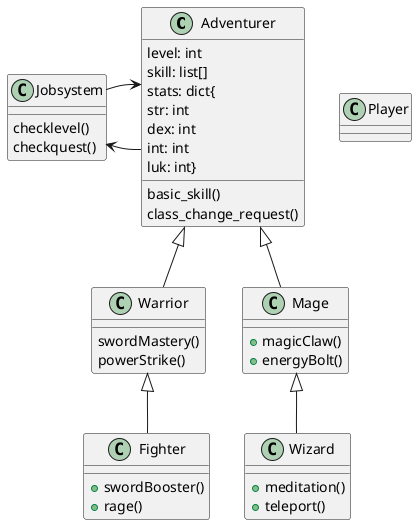 @startuml

Adventurer <|-- Warrior
Adventurer <|-- Mage
Warrior <|--Fighter
Mage<|--Wizard

Jobsystem <- Adventurer
Adventurer <-- Jobsystem

class Player{

}

class Adventurer{
    level: int
    skill: list[]
    stats: dict{
     str: int
     dex: int
     int: int
     luk: int}
    basic_skill()
    class_change_request()
}

class Jobsystem{
    checklevel()
    checkquest()
}

class Warrior{
    swordMastery()
    powerStrike()
}

class Mage {
    +magicClaw()
    +energyBolt()
}

class Fighter {
    +swordBooster()
    +rage()
}

class Wizard {
    +meditation()
    +teleport()
}

@enduml